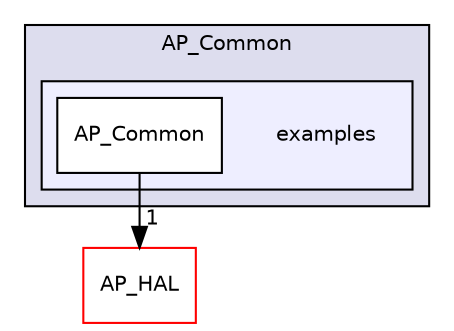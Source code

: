 digraph "libraries/AP_Common/examples" {
  compound=true
  node [ fontsize="10", fontname="Helvetica"];
  edge [ labelfontsize="10", labelfontname="Helvetica"];
  subgraph clusterdir_df3f4256615fd4197927a84a019a8bd8 {
    graph [ bgcolor="#ddddee", pencolor="black", label="AP_Common" fontname="Helvetica", fontsize="10", URL="dir_df3f4256615fd4197927a84a019a8bd8.html"]
  subgraph clusterdir_5e2583c605068784da0279be4df0cb94 {
    graph [ bgcolor="#eeeeff", pencolor="black", label="" URL="dir_5e2583c605068784da0279be4df0cb94.html"];
    dir_5e2583c605068784da0279be4df0cb94 [shape=plaintext label="examples"];
    dir_3a5a4c02644a05c2b21af074b9fc5ff5 [shape=box label="AP_Common" color="black" fillcolor="white" style="filled" URL="dir_3a5a4c02644a05c2b21af074b9fc5ff5.html"];
  }
  }
  dir_1cbc10423b2512b31103883361e0123b [shape=box label="AP_HAL" fillcolor="white" style="filled" color="red" URL="dir_1cbc10423b2512b31103883361e0123b.html"];
  dir_3a5a4c02644a05c2b21af074b9fc5ff5->dir_1cbc10423b2512b31103883361e0123b [headlabel="1", labeldistance=1.5 headhref="dir_000038_000057.html"];
}
